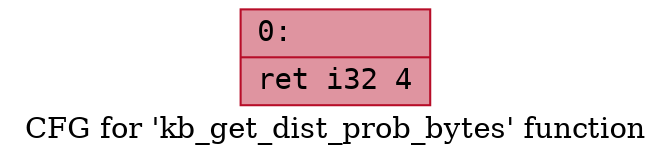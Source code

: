 digraph "CFG for 'kb_get_dist_prob_bytes' function" {
	label="CFG for 'kb_get_dist_prob_bytes' function";

	Node0x600002a8c7d0 [shape=record,color="#b70d28ff", style=filled, fillcolor="#b70d2870" fontname="Courier",label="{0:\l|  ret i32 4\l}"];
}
